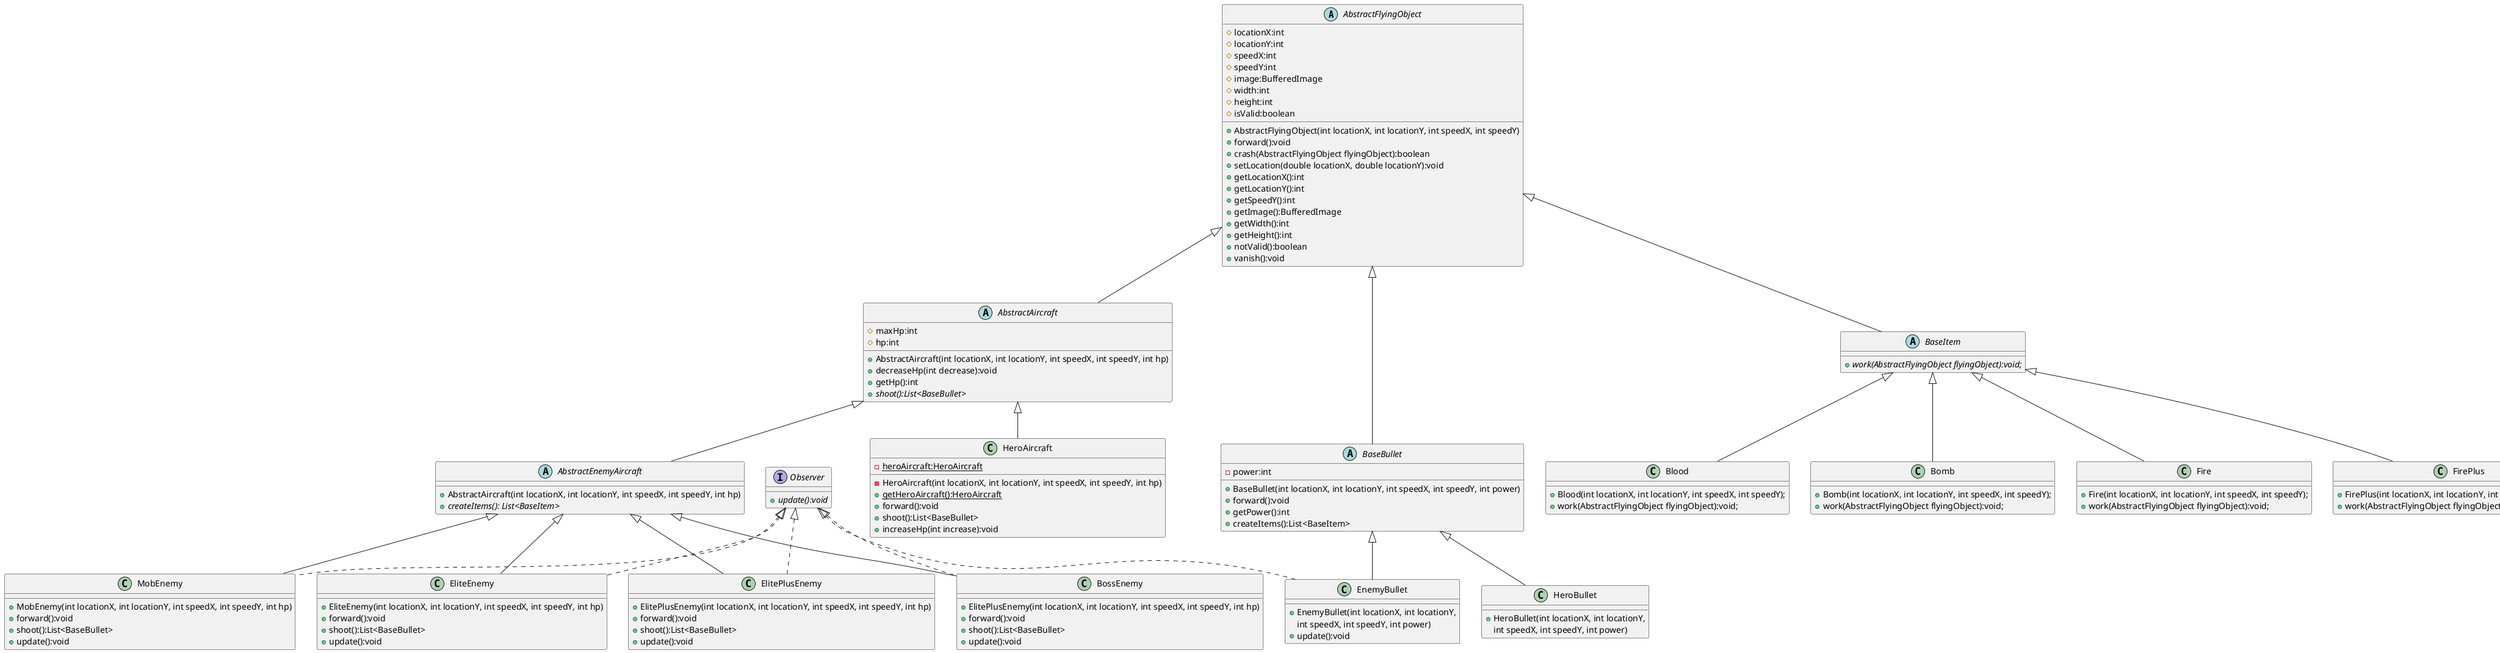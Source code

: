 @startuml
'https://plantuml.com/class-diagram

abstract class AbstractFlyingObject
{
    # locationX:int
    # locationY:int
    # speedX:int
    # speedY:int
    # image:BufferedImage
    # width:int
    # height:int
    # isValid:boolean

    + AbstractFlyingObject(int locationX, int locationY, int speedX, int speedY)
    + forward():void
    + crash(AbstractFlyingObject flyingObject):boolean
    + setLocation(double locationX, double locationY):void
    + getLocationX():int
    + getLocationY():int
    + getSpeedY():int
    + getImage():BufferedImage
    + getWidth():int
    + getHeight():int
    + notValid():boolean
    + vanish():void
}
abstract class AbstractAircraft
{
	# maxHp:int
    # hp:int
    + AbstractAircraft(int locationX, int locationY, int speedX, int speedY, int hp)
    + decreaseHp(int decrease):void
    + getHp():int
    + {abstract} shoot():List<BaseBullet>
 }
 AbstractAircraft <|-- AbstractEnemyAircraft
 abstract class AbstractEnemyAircraft
 {
    + AbstractAircraft(int locationX, int locationY, int speedX, int speedY, int hp)
    + {abstract}createItems(): List<BaseItem>
 }

 interface Observer{
     +{abstract} update():void
 }


class HeroAircraft {
     -{static} heroAircraft:HeroAircraft
     - HeroAircraft(int locationX, int locationY, int speedX, int speedY, int hp)
     +{static} getHeroAircraft():HeroAircraft
    + forward():void
    + shoot():List<BaseBullet>
    + increaseHp(int increase):void
}

AbstractAircraft <|-- HeroAircraft

class MobEnemy {
    + MobEnemy(int locationX, int locationY, int speedX, int speedY, int hp)
    + forward():void
    + shoot():List<BaseBullet>
    + update():void
}
AbstractEnemyAircraft <|-- MobEnemy
Observer <|.. MobEnemy

class EliteEnemy{
    + EliteEnemy(int locationX, int locationY, int speedX, int speedY, int hp)
    + forward():void
    + shoot():List<BaseBullet>
    + update():void
}
AbstractEnemyAircraft <|-- EliteEnemy
Observer <|.. EliteEnemy

class ElitePlusEnemy{
    + ElitePlusEnemy(int locationX, int locationY, int speedX, int speedY, int hp)
    + forward():void
    + shoot():List<BaseBullet>
    + update():void
}
AbstractEnemyAircraft <|-- ElitePlusEnemy
Observer <|.. ElitePlusEnemy

class BossEnemy{
    + ElitePlusEnemy(int locationX, int locationY, int speedX, int speedY, int hp)
    + forward():void
    + shoot():List<BaseBullet>
    + update():void
}
AbstractEnemyAircraft <|-- BossEnemy
Observer <|.. BossEnemy

abstract class BaseBullet
{
    - power:int
    + BaseBullet(int locationX, int locationY, int speedX, int speedY, int power)
    + forward():void
	+ getPower():int
	+ createItems():List<BaseItem>
}

class HeroBullet {
    + HeroBullet(int locationX, int locationY,
     int speedX, int speedY, int power)
}

class EnemyBullet {
    + EnemyBullet(int locationX, int locationY,
     int speedX, int speedY, int power)
     + update():void
}
abstract class BaseItem{
    + {abstract}work(AbstractFlyingObject flyingObject):void;
}

class Blood{
    + Blood(int locationX, int locationY, int speedX, int speedY);
    + work(AbstractFlyingObject flyingObject):void;
}
class Bomb{
    + Bomb(int locationX, int locationY, int speedX, int speedY);
    + work(AbstractFlyingObject flyingObject):void;
}
class Fire{
    + Fire(int locationX, int locationY, int speedX, int speedY);
    + work(AbstractFlyingObject flyingObject):void;
}
class FirePlus{
    + FirePlus(int locationX, int locationY, int speedX, int speedY);
    + work(AbstractFlyingObject flyingObject):void;
}


BaseBullet <|-- HeroBullet
BaseBullet <|-- EnemyBullet
Observer <|.. EnemyBullet

AbstractFlyingObject <|-- AbstractAircraft
AbstractFlyingObject <|-- BaseBullet
AbstractFlyingObject <|-- BaseItem

BaseItem <|-- Blood
BaseItem <|-- Bomb
BaseItem <|-- Fire
BaseItem <|-- FirePlus


@enduml